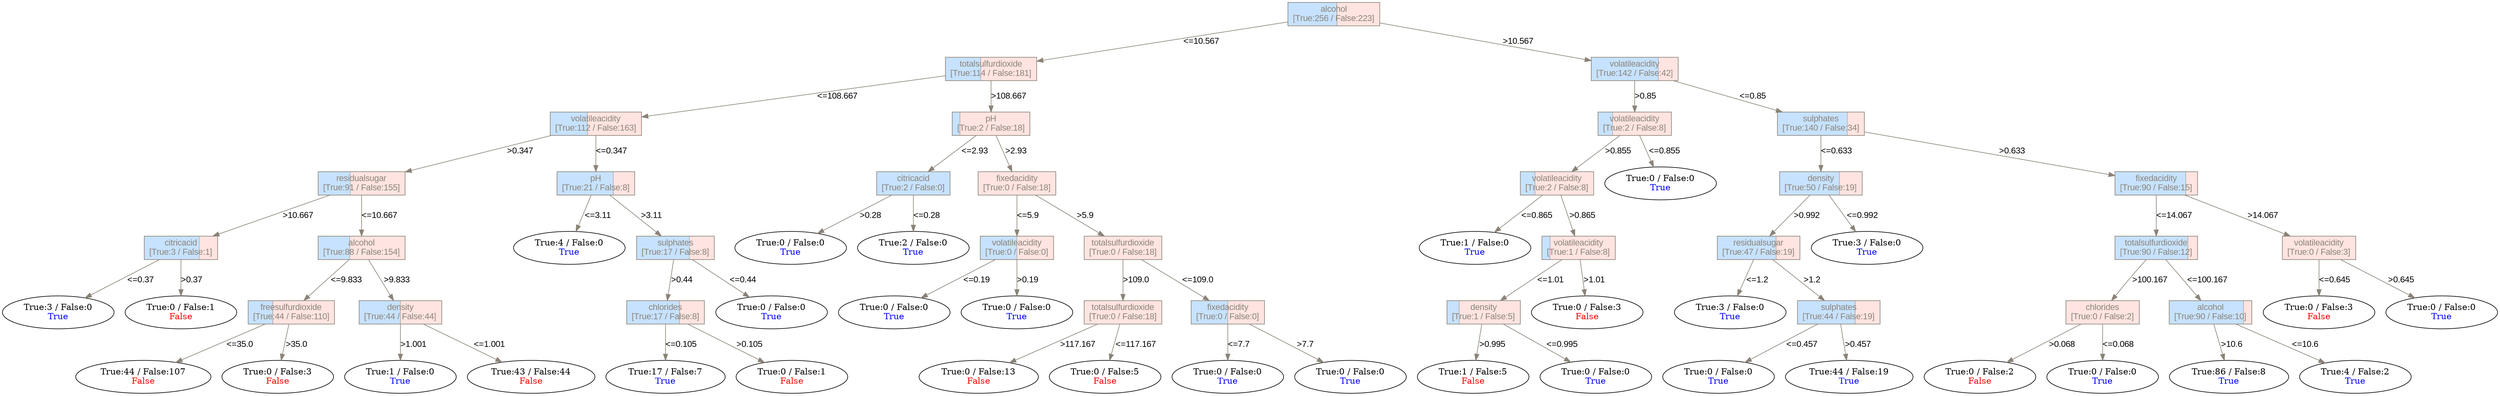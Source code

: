 // Visualization
digraph {
	10 [label="totalsulfurdioxide
[True:114 / False:181]" color=antiquewhite4 fillcolor="slategray1;0.3864406779661017:mistyrose;0.6135593220338983" fontcolor=antiquewhite4 fontname=Arial shape=box style=striped]
	1 -> 10 [label="<=10.567" arrowhead=normal color=antiquewhite4 fontname=Arial]
	11 [label="volatileacidity
[True:142 / False:42]" color=antiquewhite4 fillcolor="slategray1;0.7717391304347826:mistyrose;0.22826086956521738" fontcolor=antiquewhite4 fontname=Arial shape=box style=striped]
	1 -> 11 [label=">10.567" arrowhead=normal color=antiquewhite4 fontname=Arial]
	100 [label="volatileacidity
[True:112 / False:163]" color=antiquewhite4 fillcolor="slategray1;0.4072727272727273:mistyrose;0.5927272727272728" fontcolor=antiquewhite4 fontname=Arial shape=box style=striped]
	10 -> 100 [label="<=108.667" arrowhead=normal color=antiquewhite4 fontname=Arial]
	101 [label="pH
[True:2 / False:18]" color=antiquewhite4 fillcolor="slategray1;0.1:mistyrose;0.9" fontcolor=antiquewhite4 fontname=Arial shape=box style=striped]
	10 -> 101 [label=">108.667" arrowhead=normal color=antiquewhite4 fontname=Arial]
	110 [label="volatileacidity
[True:2 / False:8]" color=antiquewhite4 fillcolor="slategray1;0.2:mistyrose;0.8" fontcolor=antiquewhite4 fontname=Arial shape=box style=striped]
	11 -> 110 [label=">0.85" arrowhead=normal color=antiquewhite4 fontname=Arial]
	111 [label="sulphates
[True:140 / False:34]" color=antiquewhite4 fillcolor="slategray1;0.8045977011494253:mistyrose;0.19540229885057472" fontcolor=antiquewhite4 fontname=Arial shape=box style=striped]
	11 -> 111 [label="<=0.85" arrowhead=normal color=antiquewhite4 fontname=Arial]
	1000 [label="residualsugar
[True:91 / False:155]" color=antiquewhite4 fillcolor="slategray1;0.3699186991869919:mistyrose;0.6300813008130082" fontcolor=antiquewhite4 fontname=Arial shape=box style=striped]
	100 -> 1000 [label=">0.347" arrowhead=normal color=antiquewhite4 fontname=Arial]
	1001 [label="pH
[True:21 / False:8]" color=antiquewhite4 fillcolor="slategray1;0.7241379310344828:mistyrose;0.27586206896551724" fontcolor=antiquewhite4 fontname=Arial shape=box style=striped]
	100 -> 1001 [label="<=0.347" arrowhead=normal color=antiquewhite4 fontname=Arial]
	1010 [label="citricacid
[True:2 / False:0]" color=antiquewhite4 fillcolor="slategray1;1.0:mistyrose;0.0" fontcolor=antiquewhite4 fontname=Arial shape=box style=striped]
	101 -> 1010 [label="<=2.93" arrowhead=normal color=antiquewhite4 fontname=Arial]
	1011 [label="fixedacidity
[True:0 / False:18]" color=antiquewhite4 fillcolor="slategray1;0.0:mistyrose;1.0" fontcolor=antiquewhite4 fontname=Arial shape=box style=striped]
	101 -> 1011 [label=">2.93" arrowhead=normal color=antiquewhite4 fontname=Arial]
	1100 [label="volatileacidity
[True:2 / False:8]" color=antiquewhite4 fillcolor="slategray1;0.2:mistyrose;0.8" fontcolor=antiquewhite4 fontname=Arial shape=box style=striped]
	110 -> 1100 [label=">0.855" arrowhead=normal color=antiquewhite4 fontname=Arial]
	1101 [label=<True:0 / False:0
<font color='blue'><br/>True<br/></font>>]
	110 -> 1101 [label="<=0.855" arrowhead=normal color=antiquewhite4 fontname=Arial]
	1110 [label="density
[True:50 / False:19]" color=antiquewhite4 fillcolor="slategray1;0.7246376811594203:mistyrose;0.2753623188405797" fontcolor=antiquewhite4 fontname=Arial shape=box style=striped]
	111 -> 1110 [label="<=0.633" arrowhead=normal color=antiquewhite4 fontname=Arial]
	1111 [label="fixedacidity
[True:90 / False:15]" color=antiquewhite4 fillcolor="slategray1;0.8571428571428571:mistyrose;0.14285714285714285" fontcolor=antiquewhite4 fontname=Arial shape=box style=striped]
	111 -> 1111 [label=">0.633" arrowhead=normal color=antiquewhite4 fontname=Arial]
	10000 [label="citricacid
[True:3 / False:1]" color=antiquewhite4 fillcolor="slategray1;0.75:mistyrose;0.25" fontcolor=antiquewhite4 fontname=Arial shape=box style=striped]
	1000 -> 10000 [label=">10.667" arrowhead=normal color=antiquewhite4 fontname=Arial]
	10001 [label="alcohol
[True:88 / False:154]" color=antiquewhite4 fillcolor="slategray1;0.36363636363636365:mistyrose;0.6363636363636364" fontcolor=antiquewhite4 fontname=Arial shape=box style=striped]
	1000 -> 10001 [label="<=10.667" arrowhead=normal color=antiquewhite4 fontname=Arial]
	10010 [label=<True:4 / False:0
<font color='blue'><br/>True<br/></font>>]
	1001 -> 10010 [label="<=3.11" arrowhead=normal color=antiquewhite4 fontname=Arial]
	10011 [label="sulphates
[True:17 / False:8]" color=antiquewhite4 fillcolor="slategray1;0.68:mistyrose;0.32" fontcolor=antiquewhite4 fontname=Arial shape=box style=striped]
	1001 -> 10011 [label=">3.11" arrowhead=normal color=antiquewhite4 fontname=Arial]
	10100 [label=<True:0 / False:0
<font color='blue'><br/>True<br/></font>>]
	1010 -> 10100 [label=">0.28" arrowhead=normal color=antiquewhite4 fontname=Arial]
	10101 [label=<True:2 / False:0
<font color='blue'><br/>True<br/></font>>]
	1010 -> 10101 [label="<=0.28" arrowhead=normal color=antiquewhite4 fontname=Arial]
	10110 [label="volatileacidity
[True:0 / False:0]" color=antiquewhite4 fillcolor="slategray1;0.5:mistyrose;0.5" fontcolor=antiquewhite4 fontname=Arial shape=box style=striped]
	1011 -> 10110 [label="<=5.9" arrowhead=normal color=antiquewhite4 fontname=Arial]
	10111 [label="totalsulfurdioxide
[True:0 / False:18]" color=antiquewhite4 fillcolor="slategray1;0.0:mistyrose;1.0" fontcolor=antiquewhite4 fontname=Arial shape=box style=striped]
	1011 -> 10111 [label=">5.9" arrowhead=normal color=antiquewhite4 fontname=Arial]
	11000 [label=<True:1 / False:0
<font color='blue'><br/>True<br/></font>>]
	1100 -> 11000 [label="<=0.865" arrowhead=normal color=antiquewhite4 fontname=Arial]
	11001 [label="volatileacidity
[True:1 / False:8]" color=antiquewhite4 fillcolor="slategray1;0.1111111111111111:mistyrose;0.8888888888888888" fontcolor=antiquewhite4 fontname=Arial shape=box style=striped]
	1100 -> 11001 [label=">0.865" arrowhead=normal color=antiquewhite4 fontname=Arial]
	11100 [label="residualsugar
[True:47 / False:19]" color=antiquewhite4 fillcolor="slategray1;0.7121212121212122:mistyrose;0.2878787878787879" fontcolor=antiquewhite4 fontname=Arial shape=box style=striped]
	1110 -> 11100 [label=">0.992" arrowhead=normal color=antiquewhite4 fontname=Arial]
	11101 [label=<True:3 / False:0
<font color='blue'><br/>True<br/></font>>]
	1110 -> 11101 [label="<=0.992" arrowhead=normal color=antiquewhite4 fontname=Arial]
	11110 [label="totalsulfurdioxide
[True:90 / False:12]" color=antiquewhite4 fillcolor="slategray1;0.8823529411764706:mistyrose;0.11764705882352941" fontcolor=antiquewhite4 fontname=Arial shape=box style=striped]
	1111 -> 11110 [label="<=14.067" arrowhead=normal color=antiquewhite4 fontname=Arial]
	11111 [label="volatileacidity
[True:0 / False:3]" color=antiquewhite4 fillcolor="slategray1;0.0:mistyrose;1.0" fontcolor=antiquewhite4 fontname=Arial shape=box style=striped]
	1111 -> 11111 [label=">14.067" arrowhead=normal color=antiquewhite4 fontname=Arial]
	100000 [label=<True:3 / False:0
<font color='blue'><br/>True<br/></font>>]
	10000 -> 100000 [label="<=0.37" arrowhead=normal color=antiquewhite4 fontname=Arial]
	100001 [label=<True:0 / False:1
<font color='red'><br/>False<br/></font>>]
	10000 -> 100001 [label=">0.37" arrowhead=normal color=antiquewhite4 fontname=Arial]
	100010 [label="freesulfurdioxide
[True:44 / False:110]" color=antiquewhite4 fillcolor="slategray1;0.2857142857142857:mistyrose;0.7142857142857143" fontcolor=antiquewhite4 fontname=Arial shape=box style=striped]
	10001 -> 100010 [label="<=9.833" arrowhead=normal color=antiquewhite4 fontname=Arial]
	100011 [label="density
[True:44 / False:44]" color=antiquewhite4 fillcolor="slategray1;0.5:mistyrose;0.5" fontcolor=antiquewhite4 fontname=Arial shape=box style=striped]
	10001 -> 100011 [label=">9.833" arrowhead=normal color=antiquewhite4 fontname=Arial]
	100110 [label="chlorides
[True:17 / False:8]" color=antiquewhite4 fillcolor="slategray1;0.68:mistyrose;0.32" fontcolor=antiquewhite4 fontname=Arial shape=box style=striped]
	10011 -> 100110 [label=">0.44" arrowhead=normal color=antiquewhite4 fontname=Arial]
	100111 [label=<True:0 / False:0
<font color='blue'><br/>True<br/></font>>]
	10011 -> 100111 [label="<=0.44" arrowhead=normal color=antiquewhite4 fontname=Arial]
	101100 [label=<True:0 / False:0
<font color='blue'><br/>True<br/></font>>]
	10110 -> 101100 [label="<=0.19" arrowhead=normal color=antiquewhite4 fontname=Arial]
	101101 [label=<True:0 / False:0
<font color='blue'><br/>True<br/></font>>]
	10110 -> 101101 [label=">0.19" arrowhead=normal color=antiquewhite4 fontname=Arial]
	101110 [label="totalsulfurdioxide
[True:0 / False:18]" color=antiquewhite4 fillcolor="slategray1;0.0:mistyrose;1.0" fontcolor=antiquewhite4 fontname=Arial shape=box style=striped]
	10111 -> 101110 [label=">109.0" arrowhead=normal color=antiquewhite4 fontname=Arial]
	101111 [label="fixedacidity
[True:0 / False:0]" color=antiquewhite4 fillcolor="slategray1;0.5:mistyrose;0.5" fontcolor=antiquewhite4 fontname=Arial shape=box style=striped]
	10111 -> 101111 [label="<=109.0" arrowhead=normal color=antiquewhite4 fontname=Arial]
	110010 [label="density
[True:1 / False:5]" color=antiquewhite4 fillcolor="slategray1;0.16666666666666666:mistyrose;0.8333333333333334" fontcolor=antiquewhite4 fontname=Arial shape=box style=striped]
	11001 -> 110010 [label="<=1.01" arrowhead=normal color=antiquewhite4 fontname=Arial]
	110011 [label=<True:0 / False:3
<font color='red'><br/>False<br/></font>>]
	11001 -> 110011 [label=">1.01" arrowhead=normal color=antiquewhite4 fontname=Arial]
	111000 [label=<True:3 / False:0
<font color='blue'><br/>True<br/></font>>]
	11100 -> 111000 [label="<=1.2" arrowhead=normal color=antiquewhite4 fontname=Arial]
	111001 [label="sulphates
[True:44 / False:19]" color=antiquewhite4 fillcolor="slategray1;0.6984126984126984:mistyrose;0.30158730158730157" fontcolor=antiquewhite4 fontname=Arial shape=box style=striped]
	11100 -> 111001 [label=">1.2" arrowhead=normal color=antiquewhite4 fontname=Arial]
	111100 [label="chlorides
[True:0 / False:2]" color=antiquewhite4 fillcolor="slategray1;0.0:mistyrose;1.0" fontcolor=antiquewhite4 fontname=Arial shape=box style=striped]
	11110 -> 111100 [label=">100.167" arrowhead=normal color=antiquewhite4 fontname=Arial]
	111101 [label="alcohol
[True:90 / False:10]" color=antiquewhite4 fillcolor="slategray1;0.9:mistyrose;0.1" fontcolor=antiquewhite4 fontname=Arial shape=box style=striped]
	11110 -> 111101 [label="<=100.167" arrowhead=normal color=antiquewhite4 fontname=Arial]
	111110 [label=<True:0 / False:3
<font color='red'><br/>False<br/></font>>]
	11111 -> 111110 [label="<=0.645" arrowhead=normal color=antiquewhite4 fontname=Arial]
	111111 [label=<True:0 / False:0
<font color='blue'><br/>True<br/></font>>]
	11111 -> 111111 [label=">0.645" arrowhead=normal color=antiquewhite4 fontname=Arial]
	1000100 [label=<True:44 / False:107
<font color='red'><br/>False<br/></font>>]
	100010 -> 1000100 [label="<=35.0" arrowhead=normal color=antiquewhite4 fontname=Arial]
	1000101 [label=<True:0 / False:3
<font color='red'><br/>False<br/></font>>]
	100010 -> 1000101 [label=">35.0" arrowhead=normal color=antiquewhite4 fontname=Arial]
	1000110 [label=<True:1 / False:0
<font color='blue'><br/>True<br/></font>>]
	100011 -> 1000110 [label=">1.001" arrowhead=normal color=antiquewhite4 fontname=Arial]
	1000111 [label=<True:43 / False:44
<font color='red'><br/>False<br/></font>>]
	100011 -> 1000111 [label="<=1.001" arrowhead=normal color=antiquewhite4 fontname=Arial]
	1001100 [label=<True:17 / False:7
<font color='blue'><br/>True<br/></font>>]
	100110 -> 1001100 [label="<=0.105" arrowhead=normal color=antiquewhite4 fontname=Arial]
	1001101 [label=<True:0 / False:1
<font color='red'><br/>False<br/></font>>]
	100110 -> 1001101 [label=">0.105" arrowhead=normal color=antiquewhite4 fontname=Arial]
	1011100 [label=<True:0 / False:13
<font color='red'><br/>False<br/></font>>]
	101110 -> 1011100 [label=">117.167" arrowhead=normal color=antiquewhite4 fontname=Arial]
	1011101 [label=<True:0 / False:5
<font color='red'><br/>False<br/></font>>]
	101110 -> 1011101 [label="<=117.167" arrowhead=normal color=antiquewhite4 fontname=Arial]
	1011110 [label=<True:0 / False:0
<font color='blue'><br/>True<br/></font>>]
	101111 -> 1011110 [label="<=7.7" arrowhead=normal color=antiquewhite4 fontname=Arial]
	1011111 [label=<True:0 / False:0
<font color='blue'><br/>True<br/></font>>]
	101111 -> 1011111 [label=">7.7" arrowhead=normal color=antiquewhite4 fontname=Arial]
	1100100 [label=<True:1 / False:5
<font color='red'><br/>False<br/></font>>]
	110010 -> 1100100 [label=">0.995" arrowhead=normal color=antiquewhite4 fontname=Arial]
	1100101 [label=<True:0 / False:0
<font color='blue'><br/>True<br/></font>>]
	110010 -> 1100101 [label="<=0.995" arrowhead=normal color=antiquewhite4 fontname=Arial]
	1110010 [label=<True:0 / False:0
<font color='blue'><br/>True<br/></font>>]
	111001 -> 1110010 [label="<=0.457" arrowhead=normal color=antiquewhite4 fontname=Arial]
	1110011 [label=<True:44 / False:19
<font color='blue'><br/>True<br/></font>>]
	111001 -> 1110011 [label=">0.457" arrowhead=normal color=antiquewhite4 fontname=Arial]
	1111000 [label=<True:0 / False:2
<font color='red'><br/>False<br/></font>>]
	111100 -> 1111000 [label=">0.068" arrowhead=normal color=antiquewhite4 fontname=Arial]
	1111001 [label=<True:0 / False:0
<font color='blue'><br/>True<br/></font>>]
	111100 -> 1111001 [label="<=0.068" arrowhead=normal color=antiquewhite4 fontname=Arial]
	1111010 [label=<True:86 / False:8
<font color='blue'><br/>True<br/></font>>]
	111101 -> 1111010 [label=">10.6" arrowhead=normal color=antiquewhite4 fontname=Arial]
	1111011 [label=<True:4 / False:2
<font color='blue'><br/>True<br/></font>>]
	111101 -> 1111011 [label="<=10.6" arrowhead=normal color=antiquewhite4 fontname=Arial]
	1 [label="alcohol
[True:256 / False:223]" color=antiquewhite4 fillcolor="slategray1;0.534446764091858:mistyrose;0.46555323590814196" fontcolor=antiquewhite4 fontname=Arial shape=box style=striped]
}
